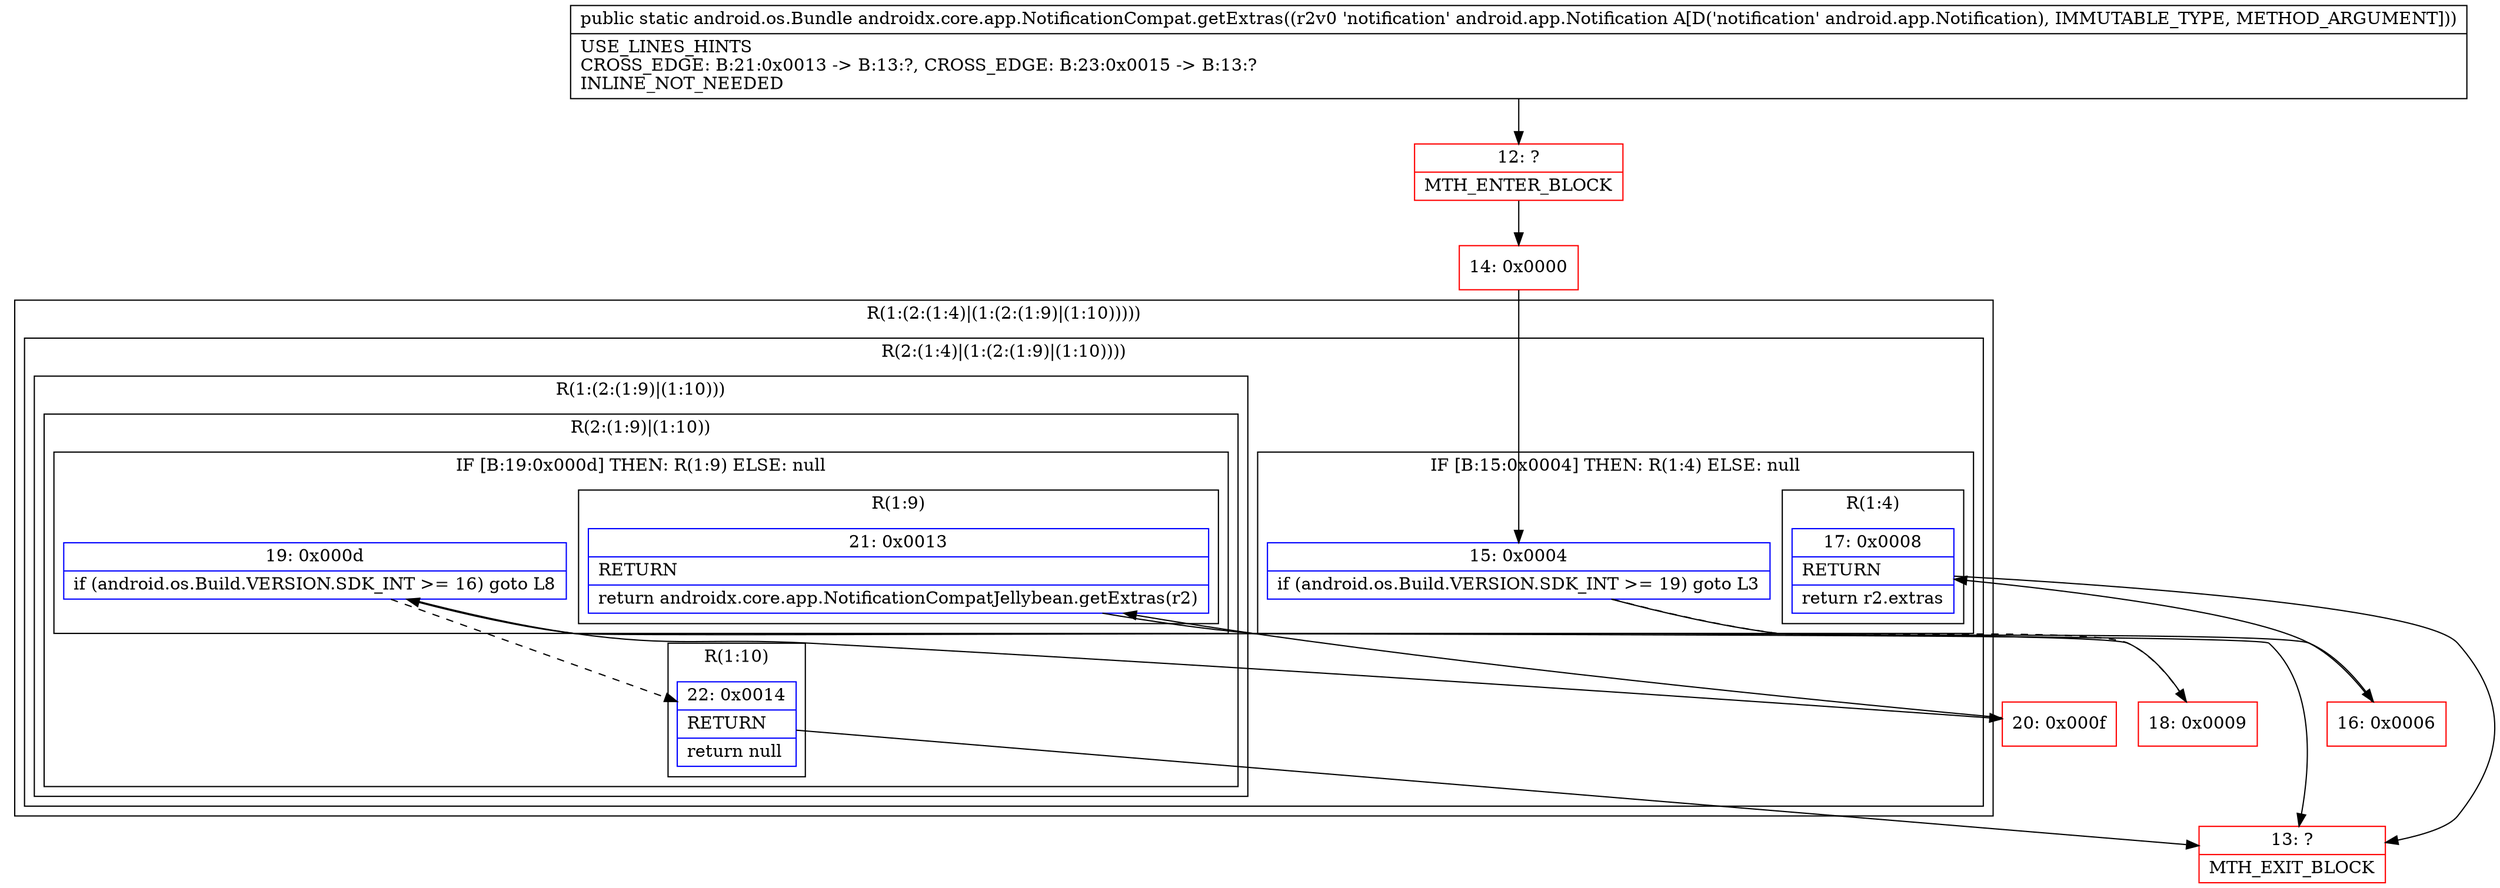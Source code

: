 digraph "CFG forandroidx.core.app.NotificationCompat.getExtras(Landroid\/app\/Notification;)Landroid\/os\/Bundle;" {
subgraph cluster_Region_765040589 {
label = "R(1:(2:(1:4)|(1:(2:(1:9)|(1:10)))))";
node [shape=record,color=blue];
subgraph cluster_Region_266105788 {
label = "R(2:(1:4)|(1:(2:(1:9)|(1:10))))";
node [shape=record,color=blue];
subgraph cluster_IfRegion_451423333 {
label = "IF [B:15:0x0004] THEN: R(1:4) ELSE: null";
node [shape=record,color=blue];
Node_15 [shape=record,label="{15\:\ 0x0004|if (android.os.Build.VERSION.SDK_INT \>= 19) goto L3\l}"];
subgraph cluster_Region_1522226709 {
label = "R(1:4)";
node [shape=record,color=blue];
Node_17 [shape=record,label="{17\:\ 0x0008|RETURN\l|return r2.extras\l}"];
}
}
subgraph cluster_Region_1006474608 {
label = "R(1:(2:(1:9)|(1:10)))";
node [shape=record,color=blue];
subgraph cluster_Region_1464881184 {
label = "R(2:(1:9)|(1:10))";
node [shape=record,color=blue];
subgraph cluster_IfRegion_201381291 {
label = "IF [B:19:0x000d] THEN: R(1:9) ELSE: null";
node [shape=record,color=blue];
Node_19 [shape=record,label="{19\:\ 0x000d|if (android.os.Build.VERSION.SDK_INT \>= 16) goto L8\l}"];
subgraph cluster_Region_202060224 {
label = "R(1:9)";
node [shape=record,color=blue];
Node_21 [shape=record,label="{21\:\ 0x0013|RETURN\l|return androidx.core.app.NotificationCompatJellybean.getExtras(r2)\l}"];
}
}
subgraph cluster_Region_1527407396 {
label = "R(1:10)";
node [shape=record,color=blue];
Node_22 [shape=record,label="{22\:\ 0x0014|RETURN\l|return null\l}"];
}
}
}
}
}
Node_12 [shape=record,color=red,label="{12\:\ ?|MTH_ENTER_BLOCK\l}"];
Node_14 [shape=record,color=red,label="{14\:\ 0x0000}"];
Node_16 [shape=record,color=red,label="{16\:\ 0x0006}"];
Node_13 [shape=record,color=red,label="{13\:\ ?|MTH_EXIT_BLOCK\l}"];
Node_18 [shape=record,color=red,label="{18\:\ 0x0009}"];
Node_20 [shape=record,color=red,label="{20\:\ 0x000f}"];
MethodNode[shape=record,label="{public static android.os.Bundle androidx.core.app.NotificationCompat.getExtras((r2v0 'notification' android.app.Notification A[D('notification' android.app.Notification), IMMUTABLE_TYPE, METHOD_ARGUMENT]))  | USE_LINES_HINTS\lCROSS_EDGE: B:21:0x0013 \-\> B:13:?, CROSS_EDGE: B:23:0x0015 \-\> B:13:?\lINLINE_NOT_NEEDED\l}"];
MethodNode -> Node_12;Node_15 -> Node_16;
Node_15 -> Node_18[style=dashed];
Node_17 -> Node_13;
Node_19 -> Node_20;
Node_19 -> Node_22[style=dashed];
Node_21 -> Node_13;
Node_22 -> Node_13;
Node_12 -> Node_14;
Node_14 -> Node_15;
Node_16 -> Node_17;
Node_18 -> Node_19;
Node_20 -> Node_21;
}

